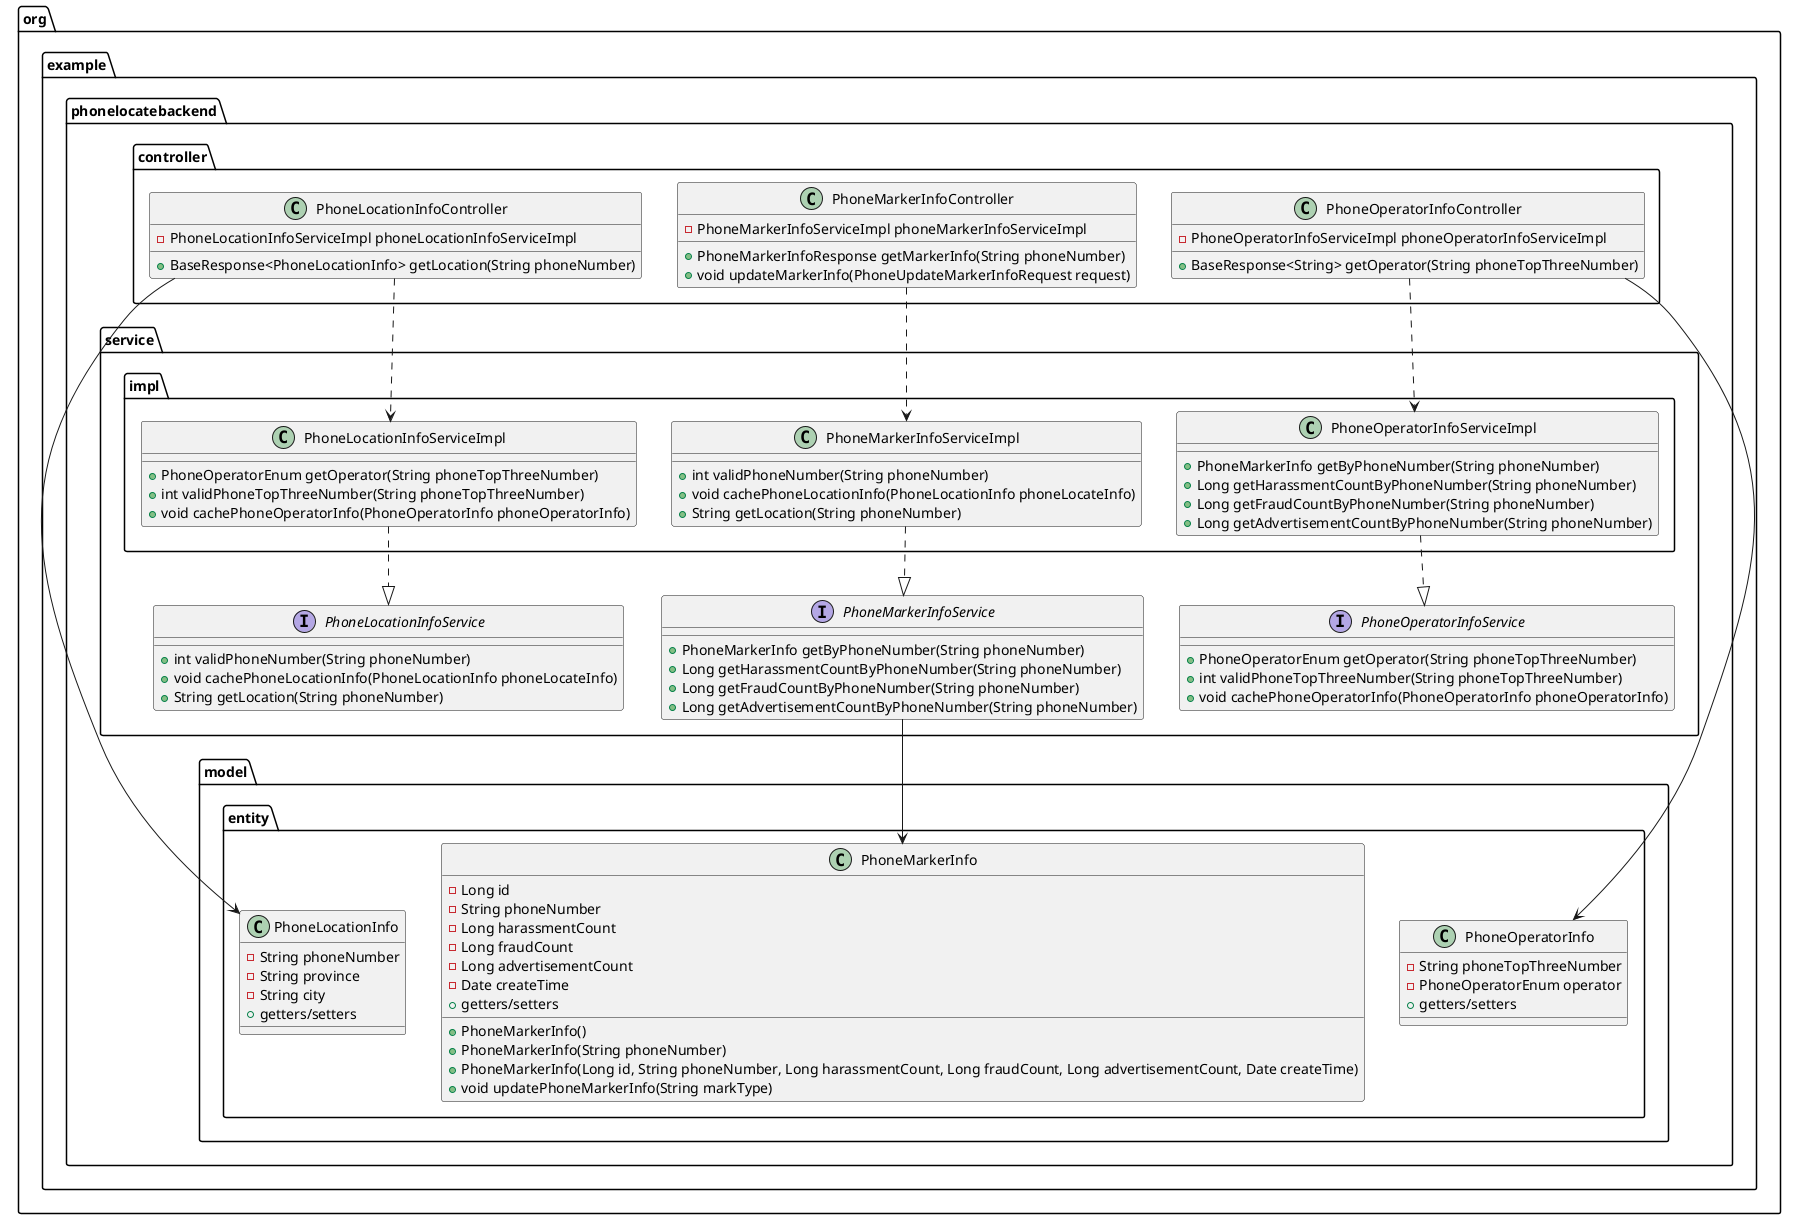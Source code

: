 @startuml

package org.example.phonelocatebackend.model.entity {
    class PhoneLocationInfo {
        - String phoneNumber
        - String province
        - String city
        + getters/setters
    }

    class PhoneOperatorInfo {
        - String phoneTopThreeNumber
        - PhoneOperatorEnum operator
        + getters/setters
    }

    class PhoneMarkerInfo {
        - Long id
        - String phoneNumber
        - Long harassmentCount
        - Long fraudCount
        - Long advertisementCount
        - Date createTime
        + PhoneMarkerInfo()
        + PhoneMarkerInfo(String phoneNumber)
        + PhoneMarkerInfo(Long id, String phoneNumber, Long harassmentCount, Long fraudCount, Long advertisementCount, Date createTime)
        + void updatePhoneMarkerInfo(String markType)
        + getters/setters
    }
}

package org.example.phonelocatebackend.service {
    interface PhoneLocationInfoService {
        + int validPhoneNumber(String phoneNumber)
        + void cachePhoneLocationInfo(PhoneLocationInfo phoneLocateInfo)
        + String getLocation(String phoneNumber)
    }

    interface PhoneOperatorInfoService {
        + PhoneOperatorEnum getOperator(String phoneTopThreeNumber)
        + int validPhoneTopThreeNumber(String phoneTopThreeNumber)
        + void cachePhoneOperatorInfo(PhoneOperatorInfo phoneOperatorInfo)
    }

    interface PhoneMarkerInfoService {
        + PhoneMarkerInfo getByPhoneNumber(String phoneNumber)
        + Long getHarassmentCountByPhoneNumber(String phoneNumber)
        + Long getFraudCountByPhoneNumber(String phoneNumber)
        + Long getAdvertisementCountByPhoneNumber(String phoneNumber)
    }
}

package org.example.phonelocatebackend.service.impl {
    class PhoneMarkerInfoServiceImpl {
            + int validPhoneNumber(String phoneNumber)
            + void cachePhoneLocationInfo(PhoneLocationInfo phoneLocateInfo)
            + String getLocation(String phoneNumber)
    }
    class PhoneLocationInfoServiceImpl {
        + PhoneOperatorEnum getOperator(String phoneTopThreeNumber)
        + int validPhoneTopThreeNumber(String phoneTopThreeNumber)
        + void cachePhoneOperatorInfo(PhoneOperatorInfo phoneOperatorInfo)
    }
    class PhoneOperatorInfoServiceImpl {
        + PhoneMarkerInfo getByPhoneNumber(String phoneNumber)
        + Long getHarassmentCountByPhoneNumber(String phoneNumber)
        + Long getFraudCountByPhoneNumber(String phoneNumber)
        + Long getAdvertisementCountByPhoneNumber(String phoneNumber)
    }
}

package org.example.phonelocatebackend.controller {
    class PhoneLocationInfoController {
        - PhoneLocationInfoServiceImpl phoneLocationInfoServiceImpl
        + BaseResponse<PhoneLocationInfo> getLocation(String phoneNumber)
    }

    class PhoneOperatorInfoController {
        - PhoneOperatorInfoServiceImpl phoneOperatorInfoServiceImpl
        + BaseResponse<String> getOperator(String phoneTopThreeNumber)
    }

    class PhoneMarkerInfoController {
        - PhoneMarkerInfoServiceImpl phoneMarkerInfoServiceImpl
        + PhoneMarkerInfoResponse getMarkerInfo(String phoneNumber)
        + void updateMarkerInfo(PhoneUpdateMarkerInfoRequest request)
    }
}

PhoneLocationInfoController ..> PhoneLocationInfoServiceImpl
PhoneOperatorInfoController ..> PhoneOperatorInfoServiceImpl
PhoneMarkerInfoController ..> PhoneMarkerInfoServiceImpl

PhoneMarkerInfoServiceImpl ..|> PhoneMarkerInfoService
PhoneLocationInfoServiceImpl ..|> PhoneLocationInfoService
PhoneOperatorInfoServiceImpl ..|> PhoneOperatorInfoService

PhoneMarkerInfoService --> PhoneMarkerInfo

PhoneLocationInfoController --> PhoneLocationInfo
PhoneOperatorInfoController --> PhoneOperatorInfo

@enduml

